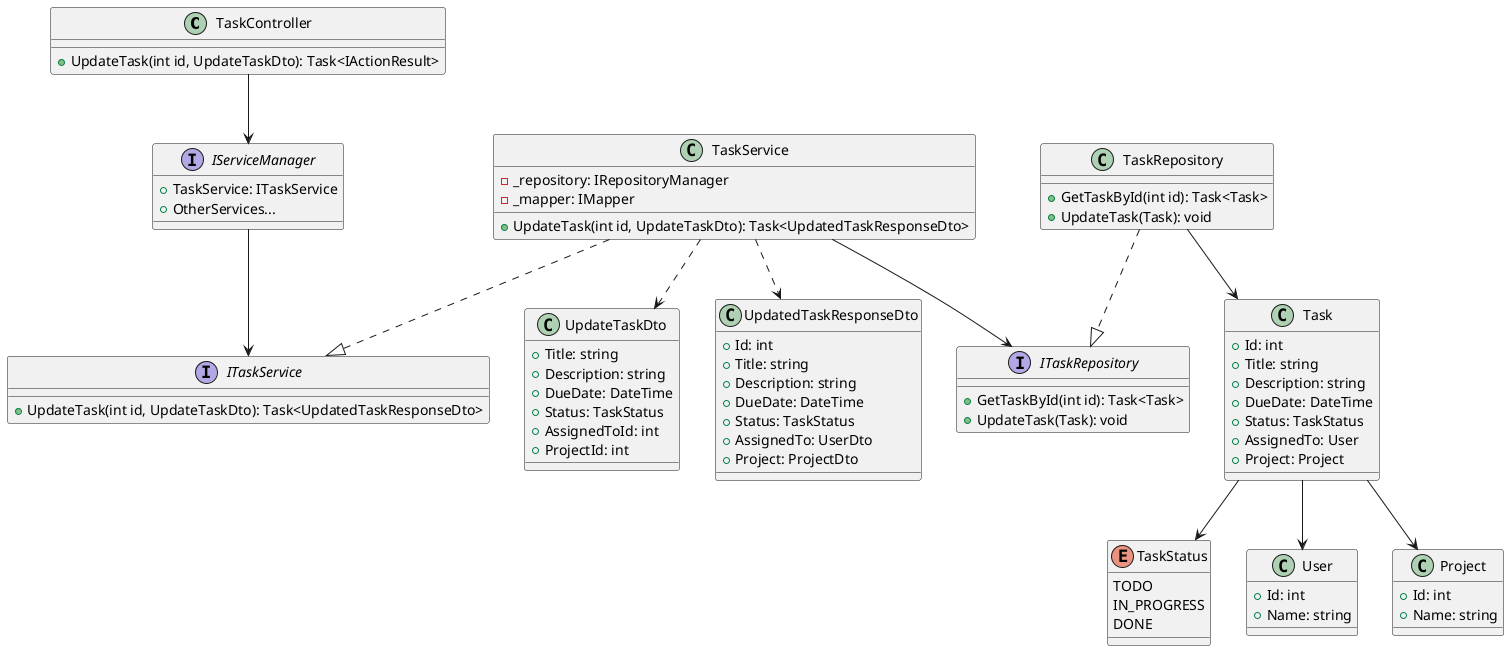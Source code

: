 @startuml
class TaskController {
  +UpdateTask(int id, UpdateTaskDto): Task<IActionResult>
}

interface IServiceManager {
  +TaskService: ITaskService
  +OtherServices...
}

interface ITaskService {
  +UpdateTask(int id, UpdateTaskDto): Task<UpdatedTaskResponseDto>
}

class TaskService {
  -_repository: IRepositoryManager
  -_mapper: IMapper
  +UpdateTask(int id, UpdateTaskDto): Task<UpdatedTaskResponseDto>
}

interface ITaskRepository {
  +GetTaskById(int id): Task<Task>
  +UpdateTask(Task): void
}

class TaskRepository {
  +GetTaskById(int id): Task<Task>
  +UpdateTask(Task): void
}

class Task {
  +Id: int
  +Title: string
  +Description: string
  +DueDate: DateTime
  +Status: TaskStatus
  +AssignedTo: User
  +Project: Project
}

class UpdateTaskDto {
  +Title: string
  +Description: string
  +DueDate: DateTime
  +Status: TaskStatus
  +AssignedToId: int
  +ProjectId: int
}

class UpdatedTaskResponseDto {
  +Id: int
  +Title: string
  +Description: string
  +DueDate: DateTime
  +Status: TaskStatus
  +AssignedTo: UserDto
  +Project: ProjectDto
}

enum TaskStatus {
  TODO
  IN_PROGRESS
  DONE
}

class User {
  +Id: int
  +Name: string
}

class Project {
  +Id: int
  +Name: string
}

TaskController --> IServiceManager
IServiceManager --> ITaskService
TaskService ..|> ITaskService
TaskService --> ITaskRepository
TaskRepository ..|> ITaskRepository
TaskRepository --> Task
Task --> TaskStatus
Task --> User
Task --> Project
TaskService ..> UpdateTaskDto
TaskService ..> UpdatedTaskResponseDto

@enduml